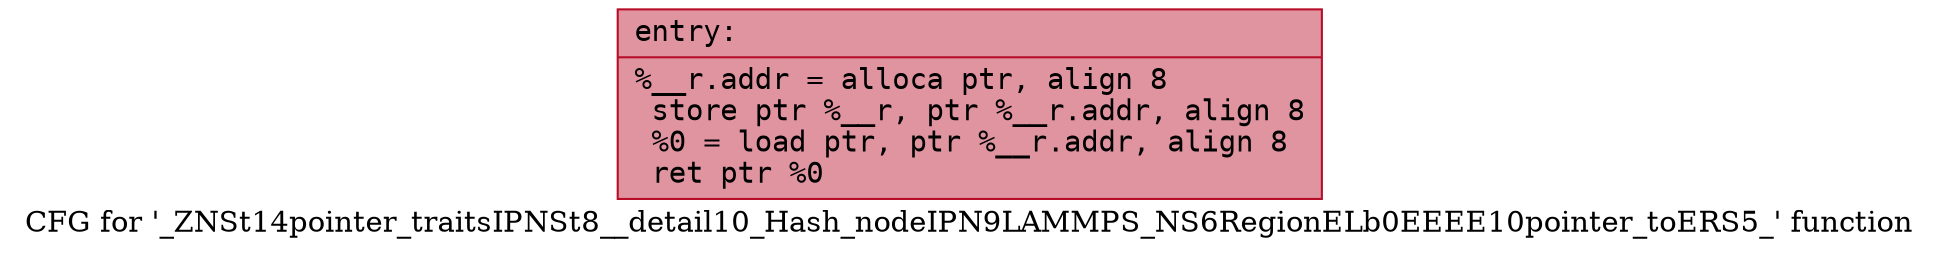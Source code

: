 digraph "CFG for '_ZNSt14pointer_traitsIPNSt8__detail10_Hash_nodeIPN9LAMMPS_NS6RegionELb0EEEE10pointer_toERS5_' function" {
	label="CFG for '_ZNSt14pointer_traitsIPNSt8__detail10_Hash_nodeIPN9LAMMPS_NS6RegionELb0EEEE10pointer_toERS5_' function";

	Node0x561837eaa940 [shape=record,color="#b70d28ff", style=filled, fillcolor="#b70d2870" fontname="Courier",label="{entry:\l|  %__r.addr = alloca ptr, align 8\l  store ptr %__r, ptr %__r.addr, align 8\l  %0 = load ptr, ptr %__r.addr, align 8\l  ret ptr %0\l}"];
}
